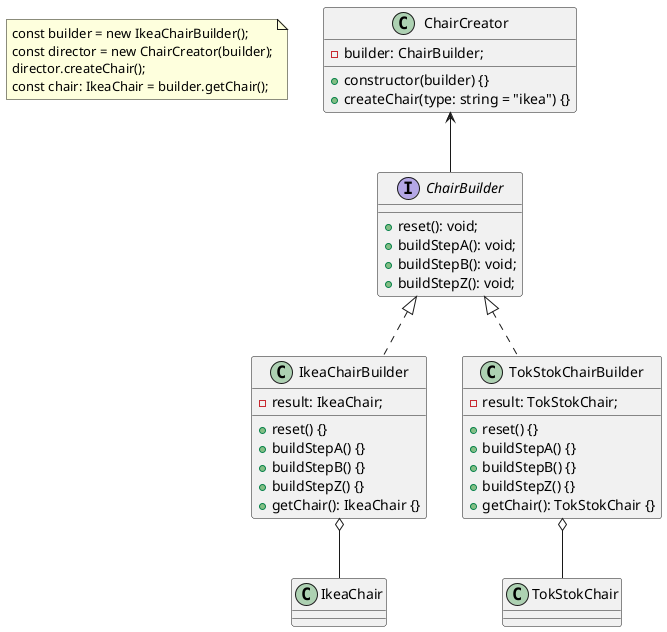 @startuml
'Too many constructor parameters
'In most cases most of the parameters will be unused,
'making the constructor calls pretty ugly.

note as n1
const builder = new IkeaChairBuilder();
const director = new ChairCreator(builder);
director.createChair();
const chair: IkeaChair = builder.getChair();
end note

class ChairCreator {
    - builder: ChairBuilder;
    + constructor(builder) {}
    + createChair(type: string = "ikea") {}
}

interface ChairBuilder {
    + reset(): void;
    + buildStepA(): void;
    + buildStepB(): void;
    + buildStepZ(): void;
}

class IkeaChairBuilder implements ChairBuilder {
    - result: IkeaChair;
    + reset() {}
    + buildStepA() {}
    + buildStepB() {}
    + buildStepZ() {}
    + getChair(): IkeaChair {}
}

class IkeaChair {}

class TokStokChairBuilder implements ChairBuilder {
    - result: TokStokChair;
    + reset() {}
    + buildStepA() {}
    + buildStepB() {}
    + buildStepZ() {}
    + getChair(): TokStokChair {}
}

class TokStokChair {}

ChairCreator <-- ChairBuilder
IkeaChairBuilder o-- IkeaChair
TokStokChairBuilder o-- TokStokChair
@enduml